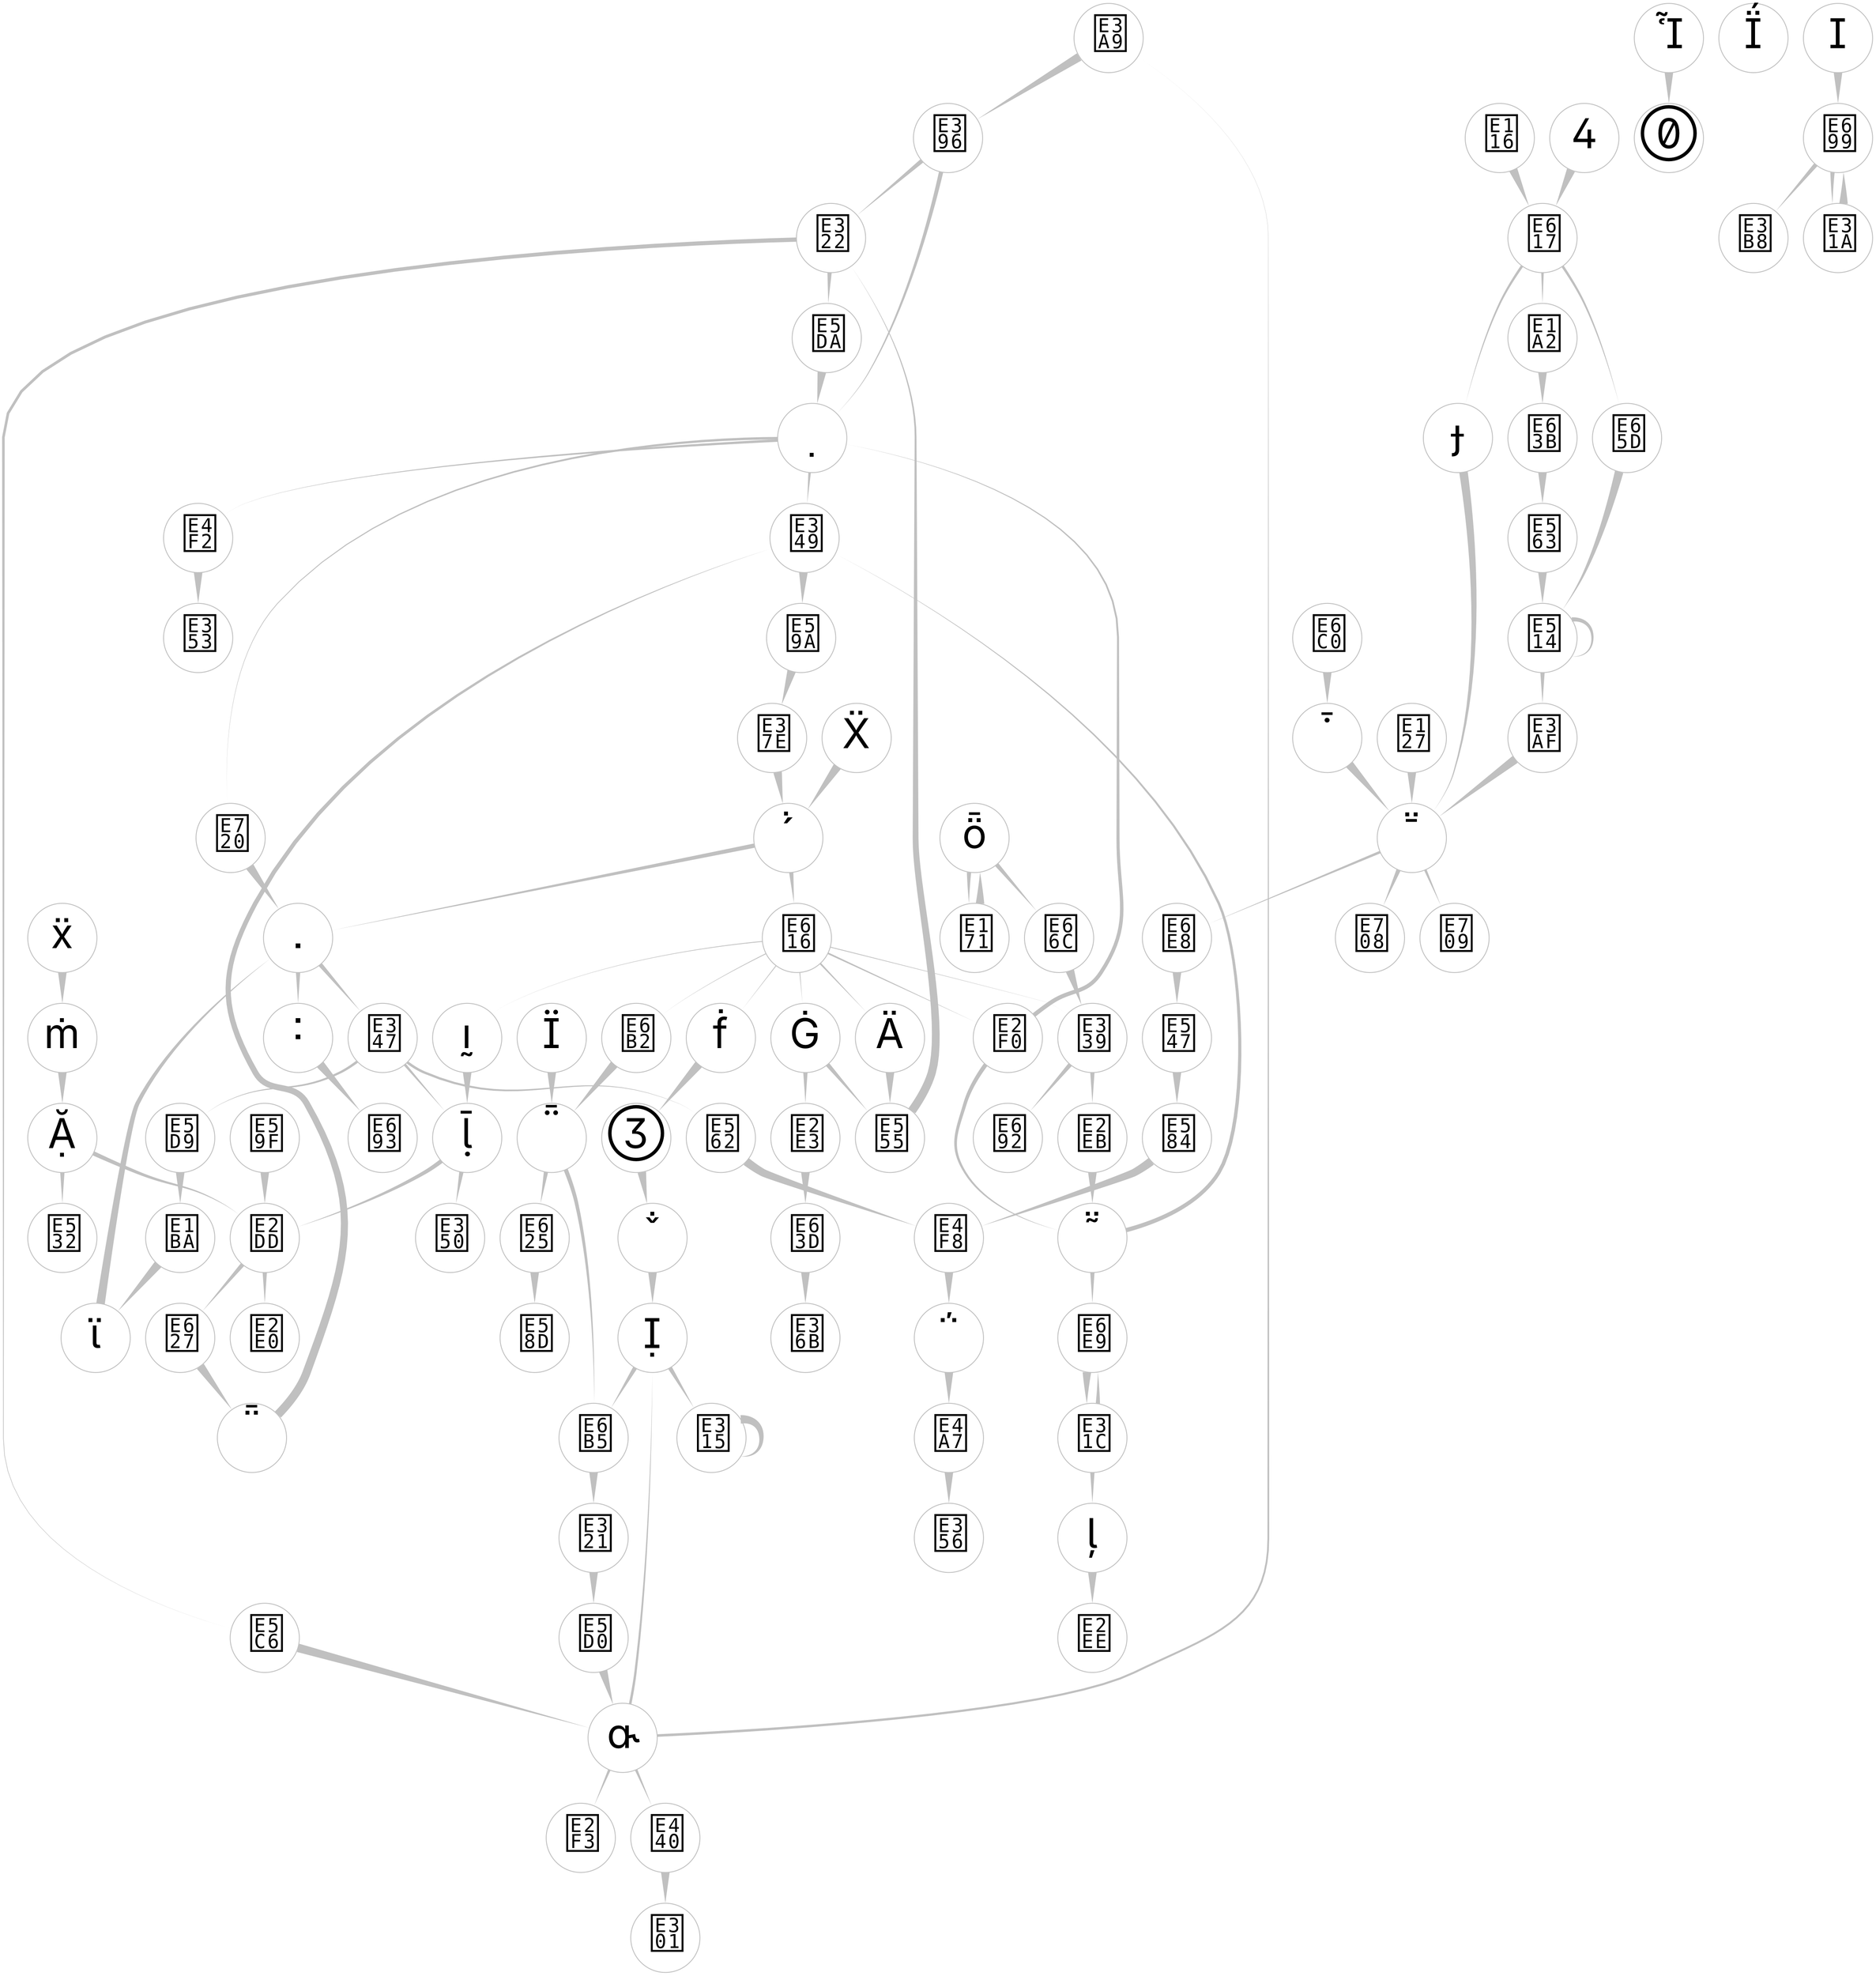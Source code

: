 digraph "aton" {

  // Set general graph options
  graph [mindist=0, minlen=0, ratio="auto"]

  // Set the default properties for nodes and edges between nodes
  node [shape=ellipse, color=gray, fontname="NFM-Indus Script", fontsize=48, fixedsize=true, width=1.125, height=1.125]
  edge [color=gray, style=tapered, dir=forward, arrowhead=none]

  x3A9 [label="&#58281;"]
  x2F3 [label="&#58099;"]
  x2BA [label="&#58042;"]
  x322 [label="&#58146;"]
  x26E [label="&#57966;"]
  x514 [label="&#58644;"]
  x24A [label="&#57930;"]
  x12B [label="&#57643;"]
  x396 [label="&#58262;"]
  x356 [label="&#58198;"]
  x37E [label="&#58238;"]
  x5D9 [label="&#58841;"]
  x692 [label="&#59026;"]
  x21F [label="&#57887;"]
  x562 [label="&#58722;"]
  x584 [label="&#58756;"]
  x04B [label="&#57419;"]
  x228 [label="&#57896;"]
  x625 [label="&#58917;"]
  x2A1 [label="&#58017;"]
  x6E8 [label="&#59112;"]
  x353 [label="&#58195;"]
  x23A [label="&#57914;"]
  x2D7 [label="&#58071;"]
  x617 [label="&#58903;"]
  x00D [label="&#57357;"]
  x2DC [label="&#58076;"]
  x2DD [label="&#58077;"]
  x4F2 [label="&#58610;"]
  x63B [label="&#58939;"]
  x627 [label="&#58919;"]
  x05A [label="&#57434;"]
  x339 [label="&#58169;"]
  x2CB [label="&#58059;"]
  x2D4 [label="&#58068;"]
  x321 [label="&#58145;"]
  x4F8 [label="&#58616;"]
  x2EE [label="&#58094;"]
  x3AF [label="&#58287;"]
  x315 [label="&#58133;"]
  x301 [label="&#58113;"]
  x58D [label="&#58765;"]
  x547 [label="&#58695;"]
  x116 [label="&#57622;"]
  x12D [label="&#57645;"]
  x2E3 [label="&#58083;"]
  x699 [label="&#59033;"]
  x250 [label="&#57936;"]
  x350 [label="&#58192;"]
  x2E0 [label="&#58080;"]
  x616 [label="&#58902;"]
  x118 [label="&#57624;"]
  x693 [label="&#59027;"]
  x127 [label="&#57639;"]
  x3B8 [label="&#58296;"]
  x057 [label="&#57431;"]
  x347 [label="&#58183;"]
  x5D0 [label="&#58832;"]
  x06E [label="&#57454;"]
  x4A7 [label="&#58535;"]
  x59A [label="&#58778;"]
  x5DA [label="&#58842;"]
  x66C [label="&#58988;"]
  x171 [label="&#57713;"]
  x122 [label="&#57634;"]
  x2C8 [label="&#58056;"]
  x59F [label="&#58783;"]
  x563 [label="&#58723;"]
  x6E9 [label="&#59113;"]
  x708 [label="&#59144;"]
  x1A2 [label="&#57762;"]
  x440 [label="&#58432;"]
  x00C [label="&#57356;"]
  x1BA [label="&#57786;"]
  x22A [label="&#57898;"]
  x6B2 [label="&#59058;"]
  x025 [label="&#57381;"]
  x1F2 [label="&#57842;"]
  x36B [label="&#58219;"]
  x63D [label="&#58941;"]
  x2EB [label="&#58091;"]
  x10A [label="&#57610;"]
  x709 [label="&#59145;"]
  x349 [label="&#58185;"]
  x2D6 [label="&#58070;"]
  x1E2 [label="&#57826;"]
  x2F0 [label="&#58096;"]
  x1E4 [label="&#57828;"]
  x65D [label="&#58973;"]
  x532 [label="&#58674;"]
  x6C0 [label="&#59072;"]
  x2CA [label="&#58058;"]
  x31A [label="&#58138;"]
  x04E [label="&#57422;"]
  x6B5 [label="&#59061;"]
  x2DB [label="&#58075;"]
  x31C [label="&#58140;"]
  x555 [label="&#58709;"]
  x5C6 [label="&#58822;"]
  x720 [label="&#59168;"]

  x3A9 -> x396 [penwidth=10]
  x2BA -> x693 [penwidth=10]
  x322 -> x5C6 [penwidth=5]
  x322 -> x5DA [penwidth=5]
  x26E -> x24A [penwidth=10]
  x514 -> x514 [penwidth=5]
  x514 -> x3AF [penwidth=5]
  x24A -> x1E2 [penwidth=10]
  x396 -> x322 [penwidth=5]
  x396 -> x2DB [penwidth=5]
  x37E -> x2CA [penwidth=10]
  x5D9 -> x1BA [penwidth=10]
  x21F -> x2CA [penwidth=10]
  x562 -> x4F8 [penwidth=10]
  x584 -> x4F8 [penwidth=10]
  x04B -> x05A [penwidth=10]
  x625 -> x58D [penwidth=10]
  x2A1 -> x2DC [penwidth=10]
  x6E8 -> x547 [penwidth=10]
  x23A -> x12D [penwidth=10]
  x2D7 -> x349 [penwidth=5]
  x2D7 -> x6E9 [penwidth=5]
  x617 -> x04E [penwidth=3]
  x617 -> x1A2 [penwidth=3]
  x617 -> x65D [penwidth=3]
  x00D -> x118 [penwidth=10]
  x2DC -> x2BA [penwidth=5]
  x2DC -> x347 [penwidth=5]
  x2DD -> x2E0 [penwidth=5]
  x2DD -> x627 [penwidth=5]
  x4F2 -> x353 [penwidth=10]
  x63B -> x563 [penwidth=10]
  x627 -> x2D4 [penwidth=10]
  x05A -> x350 [penwidth=5]
  x05A -> x2DD [penwidth=5]
  x339 -> x692 [penwidth=5]
  x339 -> x2EB [penwidth=5]
  x2CB -> x22A [penwidth=10]
  x2D4 -> x349 [penwidth=10]
  x321 -> x5D0 [penwidth=10]
  x4F8 -> x2C8 [penwidth=10]
  x3AF -> x2D6 [penwidth=10]
  x315 -> x315 [penwidth=10]
  x547 -> x584 [penwidth=10]
  x116 -> x617 [penwidth=10]
  x12D -> x2CB [penwidth=10]
  x2E3 -> x63D [penwidth=10]
  x699 -> x31A [penwidth=5]
  x699 -> x3B8 [penwidth=5]
  x250 -> x171 [penwidth=5]
  x250 -> x66C [penwidth=5]
  x616 -> x1E4 [penwidth=2]
  x616 -> x6B2 [penwidth=1]
  x616 -> x1F2 [penwidth=1]
  x616 -> x2F0 [penwidth=2]
  x616 -> x339 [penwidth=1]
  x616 -> x23A [penwidth=1]
  x616 -> x04B [penwidth=1]
  x118 -> x625 [penwidth=5]
  x118 -> x6B5 [penwidth=5]
  x127 -> x2D6 [penwidth=10]
  x057 -> x2EE [penwidth=10]
  x347 -> x5D9 [penwidth=3]
  x347 -> x05A [penwidth=3]
  x347 -> x562 [penwidth=3]
  x5D0 -> x10A [penwidth=10]
  x06E -> x617 [penwidth=10]
  x4A7 -> x356 [penwidth=10]
  x59A -> x37E [penwidth=10]
  x5DA -> x2DB [penwidth=10]
  x66C -> x339 [penwidth=10]
  x171 -> x250 [penwidth=10]
  x122 -> x2D6 [penwidth=10]
  x2C8 -> x4A7 [penwidth=10]
  x59F -> x2DD [penwidth=10]
  x563 -> x514 [penwidth=10]
  x6E9 -> x31C [penwidth=10]
  x1A2 -> x63B [penwidth=10]
  x440 -> x301 [penwidth=10]
  x00C -> x699 [penwidth=10]
  x1BA -> x2A1 [penwidth=10]
  x22A -> x6B5 [penwidth=5]
  x22A -> x315 [penwidth=5]
  x6B2 -> x118 [penwidth=10]
  x025 -> x12B [penwidth=10]
  x1F2 -> x555 [penwidth=5]
  x1F2 -> x2E3 [penwidth=5]
  x63D -> x36B [penwidth=10]
  x2EB -> x2D7 [penwidth=10]
  x10A -> x440 [penwidth=3]
  x10A -> x2F3 [penwidth=3]
  x10A -> x22A [penwidth=3]
  x10A -> x3A9 [penwidth=3]
  x349 -> x59A [penwidth=10]
  x2D6 -> x709 [penwidth=3]
  x2D6 -> x6E8 [penwidth=3]
  x2D6 -> x708 [penwidth=5]
  x1E2 -> x532 [penwidth=5]
  x1E2 -> x2DD [penwidth=5]
  x2F0 -> x2DB [penwidth=5]
  x2F0 -> x2D7 [penwidth=5]
  x1E4 -> x555 [penwidth=10]
  x65D -> x514 [penwidth=10]
  x6C0 -> x122 [penwidth=10]
  x2CA -> x2DC [penwidth=5]
  x2CA -> x616 [penwidth=5]
  x31A -> x699 [penwidth=10]
  x04E -> x2D6 [penwidth=10]
  x6B5 -> x321 [penwidth=10]
  x2DB -> x4F2 [penwidth=3]
  x2DB -> x720 [penwidth=3]
  x2DB -> x349 [penwidth=3]
  x31C -> x6E9 [penwidth=5]
  x31C -> x057 [penwidth=5]
  x555 -> x322 [penwidth=10]
  x5C6 -> x10A [penwidth=10]
  x720 -> x2DC [penwidth=10]

}
